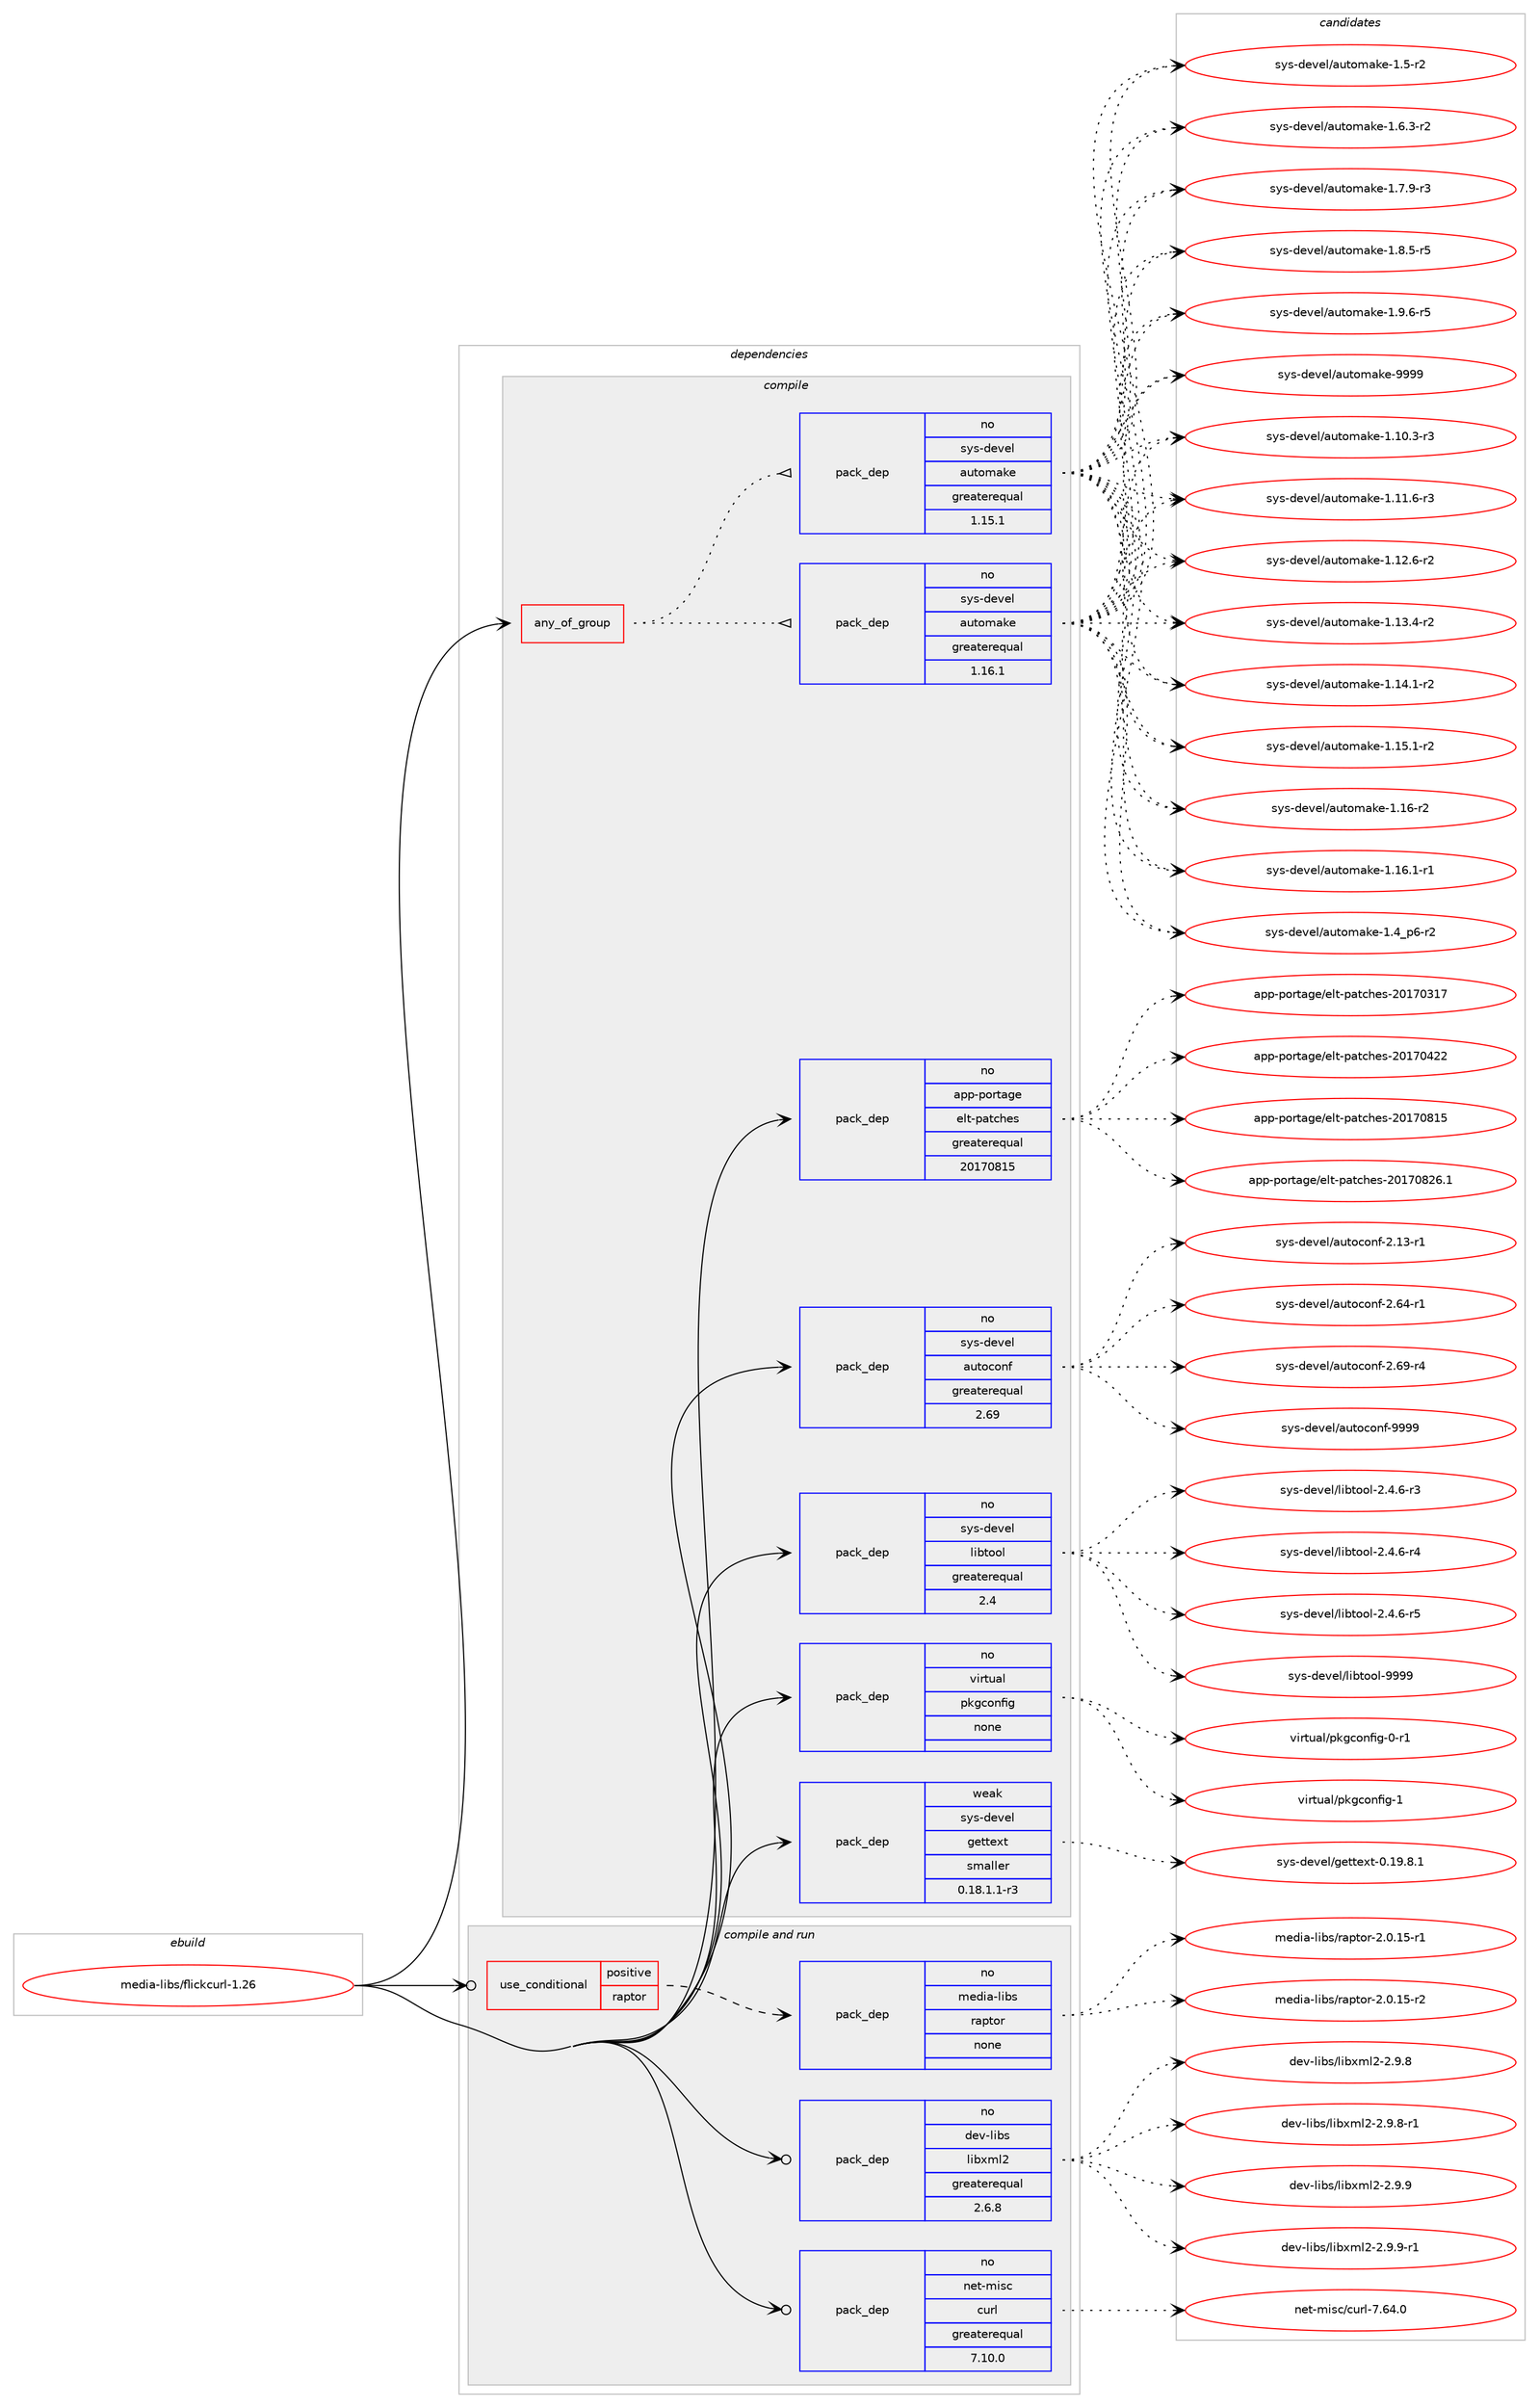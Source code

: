 digraph prolog {

# *************
# Graph options
# *************

newrank=true;
concentrate=true;
compound=true;
graph [rankdir=LR,fontname=Helvetica,fontsize=10,ranksep=1.5];#, ranksep=2.5, nodesep=0.2];
edge  [arrowhead=vee];
node  [fontname=Helvetica,fontsize=10];

# **********
# The ebuild
# **********

subgraph cluster_leftcol {
color=gray;
rank=same;
label=<<i>ebuild</i>>;
id [label="media-libs/flickcurl-1.26", color=red, width=4, href="../media-libs/flickcurl-1.26.svg"];
}

# ****************
# The dependencies
# ****************

subgraph cluster_midcol {
color=gray;
label=<<i>dependencies</i>>;
subgraph cluster_compile {
fillcolor="#eeeeee";
style=filled;
label=<<i>compile</i>>;
subgraph any24983 {
dependency1609776 [label=<<TABLE BORDER="0" CELLBORDER="1" CELLSPACING="0" CELLPADDING="4"><TR><TD CELLPADDING="10">any_of_group</TD></TR></TABLE>>, shape=none, color=red];subgraph pack1150365 {
dependency1609777 [label=<<TABLE BORDER="0" CELLBORDER="1" CELLSPACING="0" CELLPADDING="4" WIDTH="220"><TR><TD ROWSPAN="6" CELLPADDING="30">pack_dep</TD></TR><TR><TD WIDTH="110">no</TD></TR><TR><TD>sys-devel</TD></TR><TR><TD>automake</TD></TR><TR><TD>greaterequal</TD></TR><TR><TD>1.16.1</TD></TR></TABLE>>, shape=none, color=blue];
}
dependency1609776:e -> dependency1609777:w [weight=20,style="dotted",arrowhead="oinv"];
subgraph pack1150366 {
dependency1609778 [label=<<TABLE BORDER="0" CELLBORDER="1" CELLSPACING="0" CELLPADDING="4" WIDTH="220"><TR><TD ROWSPAN="6" CELLPADDING="30">pack_dep</TD></TR><TR><TD WIDTH="110">no</TD></TR><TR><TD>sys-devel</TD></TR><TR><TD>automake</TD></TR><TR><TD>greaterequal</TD></TR><TR><TD>1.15.1</TD></TR></TABLE>>, shape=none, color=blue];
}
dependency1609776:e -> dependency1609778:w [weight=20,style="dotted",arrowhead="oinv"];
}
id:e -> dependency1609776:w [weight=20,style="solid",arrowhead="vee"];
subgraph pack1150367 {
dependency1609779 [label=<<TABLE BORDER="0" CELLBORDER="1" CELLSPACING="0" CELLPADDING="4" WIDTH="220"><TR><TD ROWSPAN="6" CELLPADDING="30">pack_dep</TD></TR><TR><TD WIDTH="110">no</TD></TR><TR><TD>app-portage</TD></TR><TR><TD>elt-patches</TD></TR><TR><TD>greaterequal</TD></TR><TR><TD>20170815</TD></TR></TABLE>>, shape=none, color=blue];
}
id:e -> dependency1609779:w [weight=20,style="solid",arrowhead="vee"];
subgraph pack1150368 {
dependency1609780 [label=<<TABLE BORDER="0" CELLBORDER="1" CELLSPACING="0" CELLPADDING="4" WIDTH="220"><TR><TD ROWSPAN="6" CELLPADDING="30">pack_dep</TD></TR><TR><TD WIDTH="110">no</TD></TR><TR><TD>sys-devel</TD></TR><TR><TD>autoconf</TD></TR><TR><TD>greaterequal</TD></TR><TR><TD>2.69</TD></TR></TABLE>>, shape=none, color=blue];
}
id:e -> dependency1609780:w [weight=20,style="solid",arrowhead="vee"];
subgraph pack1150369 {
dependency1609781 [label=<<TABLE BORDER="0" CELLBORDER="1" CELLSPACING="0" CELLPADDING="4" WIDTH="220"><TR><TD ROWSPAN="6" CELLPADDING="30">pack_dep</TD></TR><TR><TD WIDTH="110">no</TD></TR><TR><TD>sys-devel</TD></TR><TR><TD>libtool</TD></TR><TR><TD>greaterequal</TD></TR><TR><TD>2.4</TD></TR></TABLE>>, shape=none, color=blue];
}
id:e -> dependency1609781:w [weight=20,style="solid",arrowhead="vee"];
subgraph pack1150370 {
dependency1609782 [label=<<TABLE BORDER="0" CELLBORDER="1" CELLSPACING="0" CELLPADDING="4" WIDTH="220"><TR><TD ROWSPAN="6" CELLPADDING="30">pack_dep</TD></TR><TR><TD WIDTH="110">no</TD></TR><TR><TD>virtual</TD></TR><TR><TD>pkgconfig</TD></TR><TR><TD>none</TD></TR><TR><TD></TD></TR></TABLE>>, shape=none, color=blue];
}
id:e -> dependency1609782:w [weight=20,style="solid",arrowhead="vee"];
subgraph pack1150371 {
dependency1609783 [label=<<TABLE BORDER="0" CELLBORDER="1" CELLSPACING="0" CELLPADDING="4" WIDTH="220"><TR><TD ROWSPAN="6" CELLPADDING="30">pack_dep</TD></TR><TR><TD WIDTH="110">weak</TD></TR><TR><TD>sys-devel</TD></TR><TR><TD>gettext</TD></TR><TR><TD>smaller</TD></TR><TR><TD>0.18.1.1-r3</TD></TR></TABLE>>, shape=none, color=blue];
}
id:e -> dependency1609783:w [weight=20,style="solid",arrowhead="vee"];
}
subgraph cluster_compileandrun {
fillcolor="#eeeeee";
style=filled;
label=<<i>compile and run</i>>;
subgraph cond433737 {
dependency1609784 [label=<<TABLE BORDER="0" CELLBORDER="1" CELLSPACING="0" CELLPADDING="4"><TR><TD ROWSPAN="3" CELLPADDING="10">use_conditional</TD></TR><TR><TD>positive</TD></TR><TR><TD>raptor</TD></TR></TABLE>>, shape=none, color=red];
subgraph pack1150372 {
dependency1609785 [label=<<TABLE BORDER="0" CELLBORDER="1" CELLSPACING="0" CELLPADDING="4" WIDTH="220"><TR><TD ROWSPAN="6" CELLPADDING="30">pack_dep</TD></TR><TR><TD WIDTH="110">no</TD></TR><TR><TD>media-libs</TD></TR><TR><TD>raptor</TD></TR><TR><TD>none</TD></TR><TR><TD></TD></TR></TABLE>>, shape=none, color=blue];
}
dependency1609784:e -> dependency1609785:w [weight=20,style="dashed",arrowhead="vee"];
}
id:e -> dependency1609784:w [weight=20,style="solid",arrowhead="odotvee"];
subgraph pack1150373 {
dependency1609786 [label=<<TABLE BORDER="0" CELLBORDER="1" CELLSPACING="0" CELLPADDING="4" WIDTH="220"><TR><TD ROWSPAN="6" CELLPADDING="30">pack_dep</TD></TR><TR><TD WIDTH="110">no</TD></TR><TR><TD>dev-libs</TD></TR><TR><TD>libxml2</TD></TR><TR><TD>greaterequal</TD></TR><TR><TD>2.6.8</TD></TR></TABLE>>, shape=none, color=blue];
}
id:e -> dependency1609786:w [weight=20,style="solid",arrowhead="odotvee"];
subgraph pack1150374 {
dependency1609787 [label=<<TABLE BORDER="0" CELLBORDER="1" CELLSPACING="0" CELLPADDING="4" WIDTH="220"><TR><TD ROWSPAN="6" CELLPADDING="30">pack_dep</TD></TR><TR><TD WIDTH="110">no</TD></TR><TR><TD>net-misc</TD></TR><TR><TD>curl</TD></TR><TR><TD>greaterequal</TD></TR><TR><TD>7.10.0</TD></TR></TABLE>>, shape=none, color=blue];
}
id:e -> dependency1609787:w [weight=20,style="solid",arrowhead="odotvee"];
}
subgraph cluster_run {
fillcolor="#eeeeee";
style=filled;
label=<<i>run</i>>;
}
}

# **************
# The candidates
# **************

subgraph cluster_choices {
rank=same;
color=gray;
label=<<i>candidates</i>>;

subgraph choice1150365 {
color=black;
nodesep=1;
choice11512111545100101118101108479711711611110997107101454946494846514511451 [label="sys-devel/automake-1.10.3-r3", color=red, width=4,href="../sys-devel/automake-1.10.3-r3.svg"];
choice11512111545100101118101108479711711611110997107101454946494946544511451 [label="sys-devel/automake-1.11.6-r3", color=red, width=4,href="../sys-devel/automake-1.11.6-r3.svg"];
choice11512111545100101118101108479711711611110997107101454946495046544511450 [label="sys-devel/automake-1.12.6-r2", color=red, width=4,href="../sys-devel/automake-1.12.6-r2.svg"];
choice11512111545100101118101108479711711611110997107101454946495146524511450 [label="sys-devel/automake-1.13.4-r2", color=red, width=4,href="../sys-devel/automake-1.13.4-r2.svg"];
choice11512111545100101118101108479711711611110997107101454946495246494511450 [label="sys-devel/automake-1.14.1-r2", color=red, width=4,href="../sys-devel/automake-1.14.1-r2.svg"];
choice11512111545100101118101108479711711611110997107101454946495346494511450 [label="sys-devel/automake-1.15.1-r2", color=red, width=4,href="../sys-devel/automake-1.15.1-r2.svg"];
choice1151211154510010111810110847971171161111099710710145494649544511450 [label="sys-devel/automake-1.16-r2", color=red, width=4,href="../sys-devel/automake-1.16-r2.svg"];
choice11512111545100101118101108479711711611110997107101454946495446494511449 [label="sys-devel/automake-1.16.1-r1", color=red, width=4,href="../sys-devel/automake-1.16.1-r1.svg"];
choice115121115451001011181011084797117116111109971071014549465295112544511450 [label="sys-devel/automake-1.4_p6-r2", color=red, width=4,href="../sys-devel/automake-1.4_p6-r2.svg"];
choice11512111545100101118101108479711711611110997107101454946534511450 [label="sys-devel/automake-1.5-r2", color=red, width=4,href="../sys-devel/automake-1.5-r2.svg"];
choice115121115451001011181011084797117116111109971071014549465446514511450 [label="sys-devel/automake-1.6.3-r2", color=red, width=4,href="../sys-devel/automake-1.6.3-r2.svg"];
choice115121115451001011181011084797117116111109971071014549465546574511451 [label="sys-devel/automake-1.7.9-r3", color=red, width=4,href="../sys-devel/automake-1.7.9-r3.svg"];
choice115121115451001011181011084797117116111109971071014549465646534511453 [label="sys-devel/automake-1.8.5-r5", color=red, width=4,href="../sys-devel/automake-1.8.5-r5.svg"];
choice115121115451001011181011084797117116111109971071014549465746544511453 [label="sys-devel/automake-1.9.6-r5", color=red, width=4,href="../sys-devel/automake-1.9.6-r5.svg"];
choice115121115451001011181011084797117116111109971071014557575757 [label="sys-devel/automake-9999", color=red, width=4,href="../sys-devel/automake-9999.svg"];
dependency1609777:e -> choice11512111545100101118101108479711711611110997107101454946494846514511451:w [style=dotted,weight="100"];
dependency1609777:e -> choice11512111545100101118101108479711711611110997107101454946494946544511451:w [style=dotted,weight="100"];
dependency1609777:e -> choice11512111545100101118101108479711711611110997107101454946495046544511450:w [style=dotted,weight="100"];
dependency1609777:e -> choice11512111545100101118101108479711711611110997107101454946495146524511450:w [style=dotted,weight="100"];
dependency1609777:e -> choice11512111545100101118101108479711711611110997107101454946495246494511450:w [style=dotted,weight="100"];
dependency1609777:e -> choice11512111545100101118101108479711711611110997107101454946495346494511450:w [style=dotted,weight="100"];
dependency1609777:e -> choice1151211154510010111810110847971171161111099710710145494649544511450:w [style=dotted,weight="100"];
dependency1609777:e -> choice11512111545100101118101108479711711611110997107101454946495446494511449:w [style=dotted,weight="100"];
dependency1609777:e -> choice115121115451001011181011084797117116111109971071014549465295112544511450:w [style=dotted,weight="100"];
dependency1609777:e -> choice11512111545100101118101108479711711611110997107101454946534511450:w [style=dotted,weight="100"];
dependency1609777:e -> choice115121115451001011181011084797117116111109971071014549465446514511450:w [style=dotted,weight="100"];
dependency1609777:e -> choice115121115451001011181011084797117116111109971071014549465546574511451:w [style=dotted,weight="100"];
dependency1609777:e -> choice115121115451001011181011084797117116111109971071014549465646534511453:w [style=dotted,weight="100"];
dependency1609777:e -> choice115121115451001011181011084797117116111109971071014549465746544511453:w [style=dotted,weight="100"];
dependency1609777:e -> choice115121115451001011181011084797117116111109971071014557575757:w [style=dotted,weight="100"];
}
subgraph choice1150366 {
color=black;
nodesep=1;
choice11512111545100101118101108479711711611110997107101454946494846514511451 [label="sys-devel/automake-1.10.3-r3", color=red, width=4,href="../sys-devel/automake-1.10.3-r3.svg"];
choice11512111545100101118101108479711711611110997107101454946494946544511451 [label="sys-devel/automake-1.11.6-r3", color=red, width=4,href="../sys-devel/automake-1.11.6-r3.svg"];
choice11512111545100101118101108479711711611110997107101454946495046544511450 [label="sys-devel/automake-1.12.6-r2", color=red, width=4,href="../sys-devel/automake-1.12.6-r2.svg"];
choice11512111545100101118101108479711711611110997107101454946495146524511450 [label="sys-devel/automake-1.13.4-r2", color=red, width=4,href="../sys-devel/automake-1.13.4-r2.svg"];
choice11512111545100101118101108479711711611110997107101454946495246494511450 [label="sys-devel/automake-1.14.1-r2", color=red, width=4,href="../sys-devel/automake-1.14.1-r2.svg"];
choice11512111545100101118101108479711711611110997107101454946495346494511450 [label="sys-devel/automake-1.15.1-r2", color=red, width=4,href="../sys-devel/automake-1.15.1-r2.svg"];
choice1151211154510010111810110847971171161111099710710145494649544511450 [label="sys-devel/automake-1.16-r2", color=red, width=4,href="../sys-devel/automake-1.16-r2.svg"];
choice11512111545100101118101108479711711611110997107101454946495446494511449 [label="sys-devel/automake-1.16.1-r1", color=red, width=4,href="../sys-devel/automake-1.16.1-r1.svg"];
choice115121115451001011181011084797117116111109971071014549465295112544511450 [label="sys-devel/automake-1.4_p6-r2", color=red, width=4,href="../sys-devel/automake-1.4_p6-r2.svg"];
choice11512111545100101118101108479711711611110997107101454946534511450 [label="sys-devel/automake-1.5-r2", color=red, width=4,href="../sys-devel/automake-1.5-r2.svg"];
choice115121115451001011181011084797117116111109971071014549465446514511450 [label="sys-devel/automake-1.6.3-r2", color=red, width=4,href="../sys-devel/automake-1.6.3-r2.svg"];
choice115121115451001011181011084797117116111109971071014549465546574511451 [label="sys-devel/automake-1.7.9-r3", color=red, width=4,href="../sys-devel/automake-1.7.9-r3.svg"];
choice115121115451001011181011084797117116111109971071014549465646534511453 [label="sys-devel/automake-1.8.5-r5", color=red, width=4,href="../sys-devel/automake-1.8.5-r5.svg"];
choice115121115451001011181011084797117116111109971071014549465746544511453 [label="sys-devel/automake-1.9.6-r5", color=red, width=4,href="../sys-devel/automake-1.9.6-r5.svg"];
choice115121115451001011181011084797117116111109971071014557575757 [label="sys-devel/automake-9999", color=red, width=4,href="../sys-devel/automake-9999.svg"];
dependency1609778:e -> choice11512111545100101118101108479711711611110997107101454946494846514511451:w [style=dotted,weight="100"];
dependency1609778:e -> choice11512111545100101118101108479711711611110997107101454946494946544511451:w [style=dotted,weight="100"];
dependency1609778:e -> choice11512111545100101118101108479711711611110997107101454946495046544511450:w [style=dotted,weight="100"];
dependency1609778:e -> choice11512111545100101118101108479711711611110997107101454946495146524511450:w [style=dotted,weight="100"];
dependency1609778:e -> choice11512111545100101118101108479711711611110997107101454946495246494511450:w [style=dotted,weight="100"];
dependency1609778:e -> choice11512111545100101118101108479711711611110997107101454946495346494511450:w [style=dotted,weight="100"];
dependency1609778:e -> choice1151211154510010111810110847971171161111099710710145494649544511450:w [style=dotted,weight="100"];
dependency1609778:e -> choice11512111545100101118101108479711711611110997107101454946495446494511449:w [style=dotted,weight="100"];
dependency1609778:e -> choice115121115451001011181011084797117116111109971071014549465295112544511450:w [style=dotted,weight="100"];
dependency1609778:e -> choice11512111545100101118101108479711711611110997107101454946534511450:w [style=dotted,weight="100"];
dependency1609778:e -> choice115121115451001011181011084797117116111109971071014549465446514511450:w [style=dotted,weight="100"];
dependency1609778:e -> choice115121115451001011181011084797117116111109971071014549465546574511451:w [style=dotted,weight="100"];
dependency1609778:e -> choice115121115451001011181011084797117116111109971071014549465646534511453:w [style=dotted,weight="100"];
dependency1609778:e -> choice115121115451001011181011084797117116111109971071014549465746544511453:w [style=dotted,weight="100"];
dependency1609778:e -> choice115121115451001011181011084797117116111109971071014557575757:w [style=dotted,weight="100"];
}
subgraph choice1150367 {
color=black;
nodesep=1;
choice97112112451121111141169710310147101108116451129711699104101115455048495548514955 [label="app-portage/elt-patches-20170317", color=red, width=4,href="../app-portage/elt-patches-20170317.svg"];
choice97112112451121111141169710310147101108116451129711699104101115455048495548525050 [label="app-portage/elt-patches-20170422", color=red, width=4,href="../app-portage/elt-patches-20170422.svg"];
choice97112112451121111141169710310147101108116451129711699104101115455048495548564953 [label="app-portage/elt-patches-20170815", color=red, width=4,href="../app-portage/elt-patches-20170815.svg"];
choice971121124511211111411697103101471011081164511297116991041011154550484955485650544649 [label="app-portage/elt-patches-20170826.1", color=red, width=4,href="../app-portage/elt-patches-20170826.1.svg"];
dependency1609779:e -> choice97112112451121111141169710310147101108116451129711699104101115455048495548514955:w [style=dotted,weight="100"];
dependency1609779:e -> choice97112112451121111141169710310147101108116451129711699104101115455048495548525050:w [style=dotted,weight="100"];
dependency1609779:e -> choice97112112451121111141169710310147101108116451129711699104101115455048495548564953:w [style=dotted,weight="100"];
dependency1609779:e -> choice971121124511211111411697103101471011081164511297116991041011154550484955485650544649:w [style=dotted,weight="100"];
}
subgraph choice1150368 {
color=black;
nodesep=1;
choice1151211154510010111810110847971171161119911111010245504649514511449 [label="sys-devel/autoconf-2.13-r1", color=red, width=4,href="../sys-devel/autoconf-2.13-r1.svg"];
choice1151211154510010111810110847971171161119911111010245504654524511449 [label="sys-devel/autoconf-2.64-r1", color=red, width=4,href="../sys-devel/autoconf-2.64-r1.svg"];
choice1151211154510010111810110847971171161119911111010245504654574511452 [label="sys-devel/autoconf-2.69-r4", color=red, width=4,href="../sys-devel/autoconf-2.69-r4.svg"];
choice115121115451001011181011084797117116111991111101024557575757 [label="sys-devel/autoconf-9999", color=red, width=4,href="../sys-devel/autoconf-9999.svg"];
dependency1609780:e -> choice1151211154510010111810110847971171161119911111010245504649514511449:w [style=dotted,weight="100"];
dependency1609780:e -> choice1151211154510010111810110847971171161119911111010245504654524511449:w [style=dotted,weight="100"];
dependency1609780:e -> choice1151211154510010111810110847971171161119911111010245504654574511452:w [style=dotted,weight="100"];
dependency1609780:e -> choice115121115451001011181011084797117116111991111101024557575757:w [style=dotted,weight="100"];
}
subgraph choice1150369 {
color=black;
nodesep=1;
choice1151211154510010111810110847108105981161111111084550465246544511451 [label="sys-devel/libtool-2.4.6-r3", color=red, width=4,href="../sys-devel/libtool-2.4.6-r3.svg"];
choice1151211154510010111810110847108105981161111111084550465246544511452 [label="sys-devel/libtool-2.4.6-r4", color=red, width=4,href="../sys-devel/libtool-2.4.6-r4.svg"];
choice1151211154510010111810110847108105981161111111084550465246544511453 [label="sys-devel/libtool-2.4.6-r5", color=red, width=4,href="../sys-devel/libtool-2.4.6-r5.svg"];
choice1151211154510010111810110847108105981161111111084557575757 [label="sys-devel/libtool-9999", color=red, width=4,href="../sys-devel/libtool-9999.svg"];
dependency1609781:e -> choice1151211154510010111810110847108105981161111111084550465246544511451:w [style=dotted,weight="100"];
dependency1609781:e -> choice1151211154510010111810110847108105981161111111084550465246544511452:w [style=dotted,weight="100"];
dependency1609781:e -> choice1151211154510010111810110847108105981161111111084550465246544511453:w [style=dotted,weight="100"];
dependency1609781:e -> choice1151211154510010111810110847108105981161111111084557575757:w [style=dotted,weight="100"];
}
subgraph choice1150370 {
color=black;
nodesep=1;
choice11810511411611797108471121071039911111010210510345484511449 [label="virtual/pkgconfig-0-r1", color=red, width=4,href="../virtual/pkgconfig-0-r1.svg"];
choice1181051141161179710847112107103991111101021051034549 [label="virtual/pkgconfig-1", color=red, width=4,href="../virtual/pkgconfig-1.svg"];
dependency1609782:e -> choice11810511411611797108471121071039911111010210510345484511449:w [style=dotted,weight="100"];
dependency1609782:e -> choice1181051141161179710847112107103991111101021051034549:w [style=dotted,weight="100"];
}
subgraph choice1150371 {
color=black;
nodesep=1;
choice1151211154510010111810110847103101116116101120116454846495746564649 [label="sys-devel/gettext-0.19.8.1", color=red, width=4,href="../sys-devel/gettext-0.19.8.1.svg"];
dependency1609783:e -> choice1151211154510010111810110847103101116116101120116454846495746564649:w [style=dotted,weight="100"];
}
subgraph choice1150372 {
color=black;
nodesep=1;
choice1091011001059745108105981154711497112116111114455046484649534511449 [label="media-libs/raptor-2.0.15-r1", color=red, width=4,href="../media-libs/raptor-2.0.15-r1.svg"];
choice1091011001059745108105981154711497112116111114455046484649534511450 [label="media-libs/raptor-2.0.15-r2", color=red, width=4,href="../media-libs/raptor-2.0.15-r2.svg"];
dependency1609785:e -> choice1091011001059745108105981154711497112116111114455046484649534511449:w [style=dotted,weight="100"];
dependency1609785:e -> choice1091011001059745108105981154711497112116111114455046484649534511450:w [style=dotted,weight="100"];
}
subgraph choice1150373 {
color=black;
nodesep=1;
choice1001011184510810598115471081059812010910850455046574656 [label="dev-libs/libxml2-2.9.8", color=red, width=4,href="../dev-libs/libxml2-2.9.8.svg"];
choice10010111845108105981154710810598120109108504550465746564511449 [label="dev-libs/libxml2-2.9.8-r1", color=red, width=4,href="../dev-libs/libxml2-2.9.8-r1.svg"];
choice1001011184510810598115471081059812010910850455046574657 [label="dev-libs/libxml2-2.9.9", color=red, width=4,href="../dev-libs/libxml2-2.9.9.svg"];
choice10010111845108105981154710810598120109108504550465746574511449 [label="dev-libs/libxml2-2.9.9-r1", color=red, width=4,href="../dev-libs/libxml2-2.9.9-r1.svg"];
dependency1609786:e -> choice1001011184510810598115471081059812010910850455046574656:w [style=dotted,weight="100"];
dependency1609786:e -> choice10010111845108105981154710810598120109108504550465746564511449:w [style=dotted,weight="100"];
dependency1609786:e -> choice1001011184510810598115471081059812010910850455046574657:w [style=dotted,weight="100"];
dependency1609786:e -> choice10010111845108105981154710810598120109108504550465746574511449:w [style=dotted,weight="100"];
}
subgraph choice1150374 {
color=black;
nodesep=1;
choice1101011164510910511599479911711410845554654524648 [label="net-misc/curl-7.64.0", color=red, width=4,href="../net-misc/curl-7.64.0.svg"];
dependency1609787:e -> choice1101011164510910511599479911711410845554654524648:w [style=dotted,weight="100"];
}
}

}
